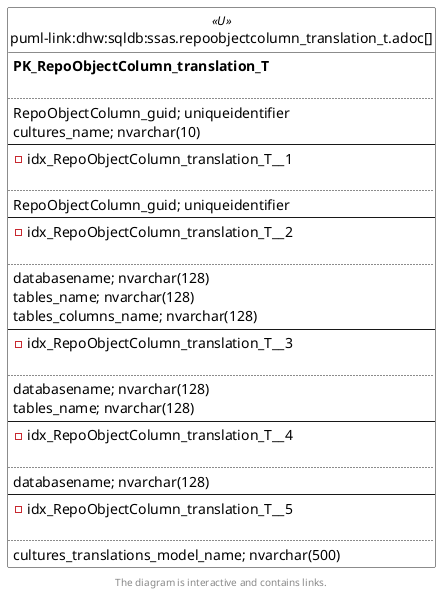 @startuml
left to right direction
'top to bottom direction
hide circle
'avoide "." issues:
set namespaceSeparator none


skinparam class {
  BackgroundColor White
  BackgroundColor<<FN>> Yellow
  BackgroundColor<<FS>> Yellow
  BackgroundColor<<FT>> LightGray
  BackgroundColor<<IF>> Yellow
  BackgroundColor<<IS>> Yellow
  BackgroundColor<<P>> Aqua
  BackgroundColor<<PC>> Aqua
  BackgroundColor<<SN>> Yellow
  BackgroundColor<<SO>> SlateBlue
  BackgroundColor<<TF>> LightGray
  BackgroundColor<<TR>> Tomato
  BackgroundColor<<U>> White
  BackgroundColor<<V>> WhiteSmoke
  BackgroundColor<<X>> Aqua
  BackgroundColor<<external>> AliceBlue
}


entity "puml-link:dhw:sqldb:ssas.repoobjectcolumn_translation_t.adoc[]" as ssas.RepoObjectColumn_translation_T << U >> {
**PK_RepoObjectColumn_translation_T**

..
RepoObjectColumn_guid; uniqueidentifier
cultures_name; nvarchar(10)
--
- idx_RepoObjectColumn_translation_T__1

..
RepoObjectColumn_guid; uniqueidentifier
--
- idx_RepoObjectColumn_translation_T__2

..
databasename; nvarchar(128)
tables_name; nvarchar(128)
tables_columns_name; nvarchar(128)
--
- idx_RepoObjectColumn_translation_T__3

..
databasename; nvarchar(128)
tables_name; nvarchar(128)
--
- idx_RepoObjectColumn_translation_T__4

..
databasename; nvarchar(128)
--
- idx_RepoObjectColumn_translation_T__5

..
cultures_translations_model_name; nvarchar(500)
}

footer The diagram is interactive and contains links.
@enduml

